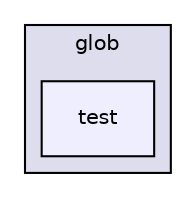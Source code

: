 digraph "gulp-src/node_modules/gulp/node_modules/vinyl-fs/node_modules/glob-watcher/node_modules/gaze/node_modules/globule/node_modules/glob/test" {
  compound=true
  node [ fontsize="10", fontname="Helvetica"];
  edge [ labelfontsize="10", labelfontname="Helvetica"];
  subgraph clusterdir_86bdae991bc3db8255b64d71caffaf60 {
    graph [ bgcolor="#ddddee", pencolor="black", label="glob" fontname="Helvetica", fontsize="10", URL="dir_86bdae991bc3db8255b64d71caffaf60.html"]
  dir_5d7e379d67d5c8045719a0c36a0aca26 [shape=box, label="test", style="filled", fillcolor="#eeeeff", pencolor="black", URL="dir_5d7e379d67d5c8045719a0c36a0aca26.html"];
  }
}
